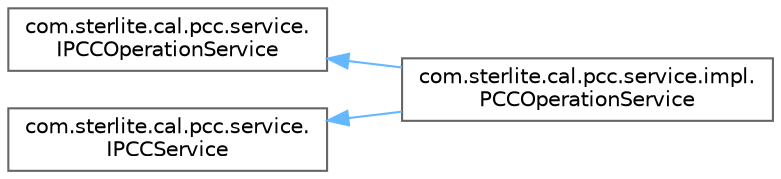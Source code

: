 digraph "Graphical Class Hierarchy"
{
 // LATEX_PDF_SIZE
  bgcolor="transparent";
  edge [fontname=Helvetica,fontsize=10,labelfontname=Helvetica,labelfontsize=10];
  node [fontname=Helvetica,fontsize=10,shape=box,height=0.2,width=0.4];
  rankdir="LR";
  Node0 [id="Node000000",label="com.sterlite.cal.pcc.service.\lIPCCOperationService",height=0.2,width=0.4,color="grey40", fillcolor="white", style="filled",URL="$interfacecom_1_1sterlite_1_1cal_1_1pcc_1_1service_1_1_i_p_c_c_operation_service.html",tooltip=" "];
  Node0 -> Node1 [id="edge875_Node000000_Node000001",dir="back",color="steelblue1",style="solid",tooltip=" "];
  Node1 [id="Node000001",label="com.sterlite.cal.pcc.service.impl.\lPCCOperationService",height=0.2,width=0.4,color="grey40", fillcolor="white", style="filled",URL="$classcom_1_1sterlite_1_1cal_1_1pcc_1_1service_1_1impl_1_1_p_c_c_operation_service.html",tooltip=" "];
  Node2 [id="Node000002",label="com.sterlite.cal.pcc.service.\lIPCCService",height=0.2,width=0.4,color="grey40", fillcolor="white", style="filled",URL="$interfacecom_1_1sterlite_1_1cal_1_1pcc_1_1service_1_1_i_p_c_c_service.html",tooltip=" "];
  Node2 -> Node1 [id="edge876_Node000002_Node000001",dir="back",color="steelblue1",style="solid",tooltip=" "];
}
